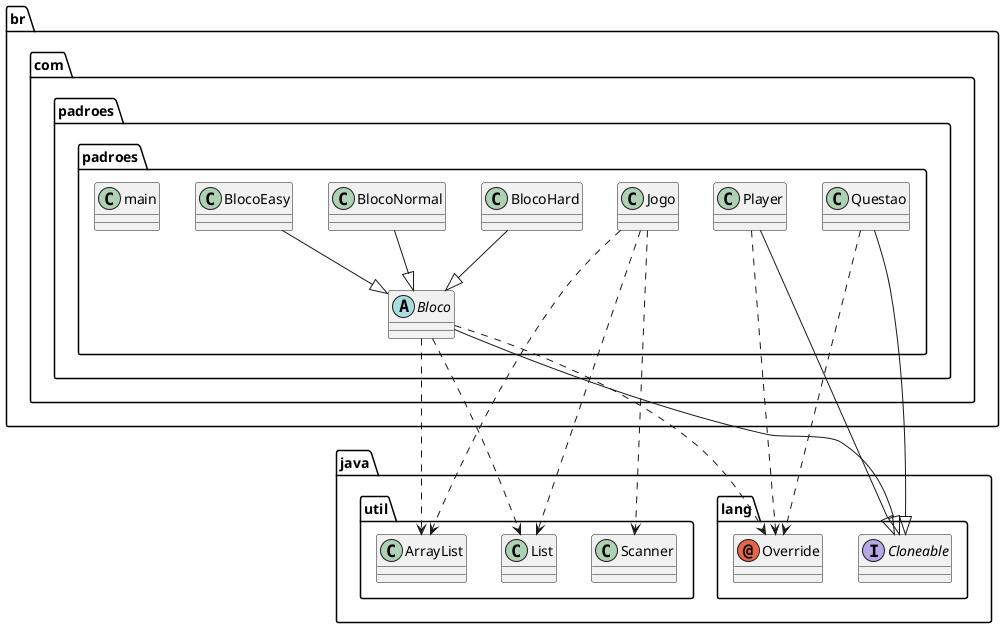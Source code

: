 @startuml
abstract class br.com.padroes.padroes.Bloco
annotation java.lang.Override
class br.com.padroes.padroes.BlocoEasy
class br.com.padroes.padroes.BlocoHard
class br.com.padroes.padroes.BlocoNormal
class br.com.padroes.padroes.Jogo
class br.com.padroes.padroes.Player
class br.com.padroes.padroes.Questao
class br.com.padroes.padroes.main
class java.util.ArrayList
class java.util.List
class java.util.Scanner
interface java.lang.Cloneable
br.com.padroes.padroes.Bloco ..> java.lang.Override
br.com.padroes.padroes.Bloco ..> java.util.ArrayList
br.com.padroes.padroes.Bloco ..> java.util.List
br.com.padroes.padroes.Bloco --|> java.lang.Cloneable
br.com.padroes.padroes.BlocoEasy --|> br.com.padroes.padroes.Bloco
br.com.padroes.padroes.BlocoHard --|> br.com.padroes.padroes.Bloco
br.com.padroes.padroes.BlocoNormal --|> br.com.padroes.padroes.Bloco
br.com.padroes.padroes.Jogo ..> java.util.ArrayList
br.com.padroes.padroes.Jogo ..> java.util.List
br.com.padroes.padroes.Jogo ..> java.util.Scanner
br.com.padroes.padroes.Player ..> java.lang.Override
br.com.padroes.padroes.Player --|> java.lang.Cloneable
br.com.padroes.padroes.Questao ..> java.lang.Override
br.com.padroes.padroes.Questao --|> java.lang.Cloneable
@enduml